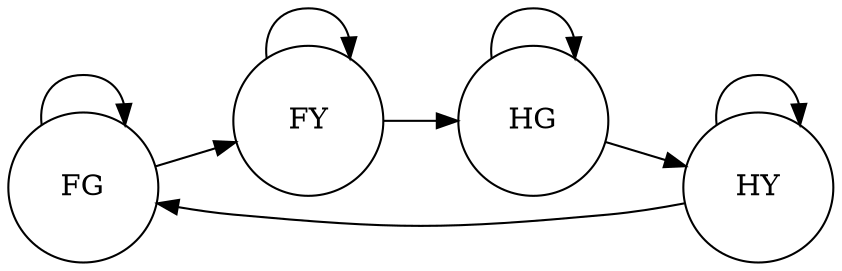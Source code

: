 #Total states is 0, including 0 states and 0 newstates
#Total transisions is 0, including 0 transistions and 0 new transitions
digraph finite_state_machine {
	rankdir=LR;
	size="20,20";
	resolution="300";
	overlap=false;

	node [shape = circle, fixedsize=true, width = 1, color = red, style = filled];

	node [shape = circle, color = black, style = unfilled];
	FG;
 	FY;
 	HG;
 	HY;
 	FG -> FG;
	FG -> FY;
	FY -> FY;
	FY -> HG;
	HG -> HG;
	HG -> HY;
	HY -> FG;
	HY -> HY;
}
